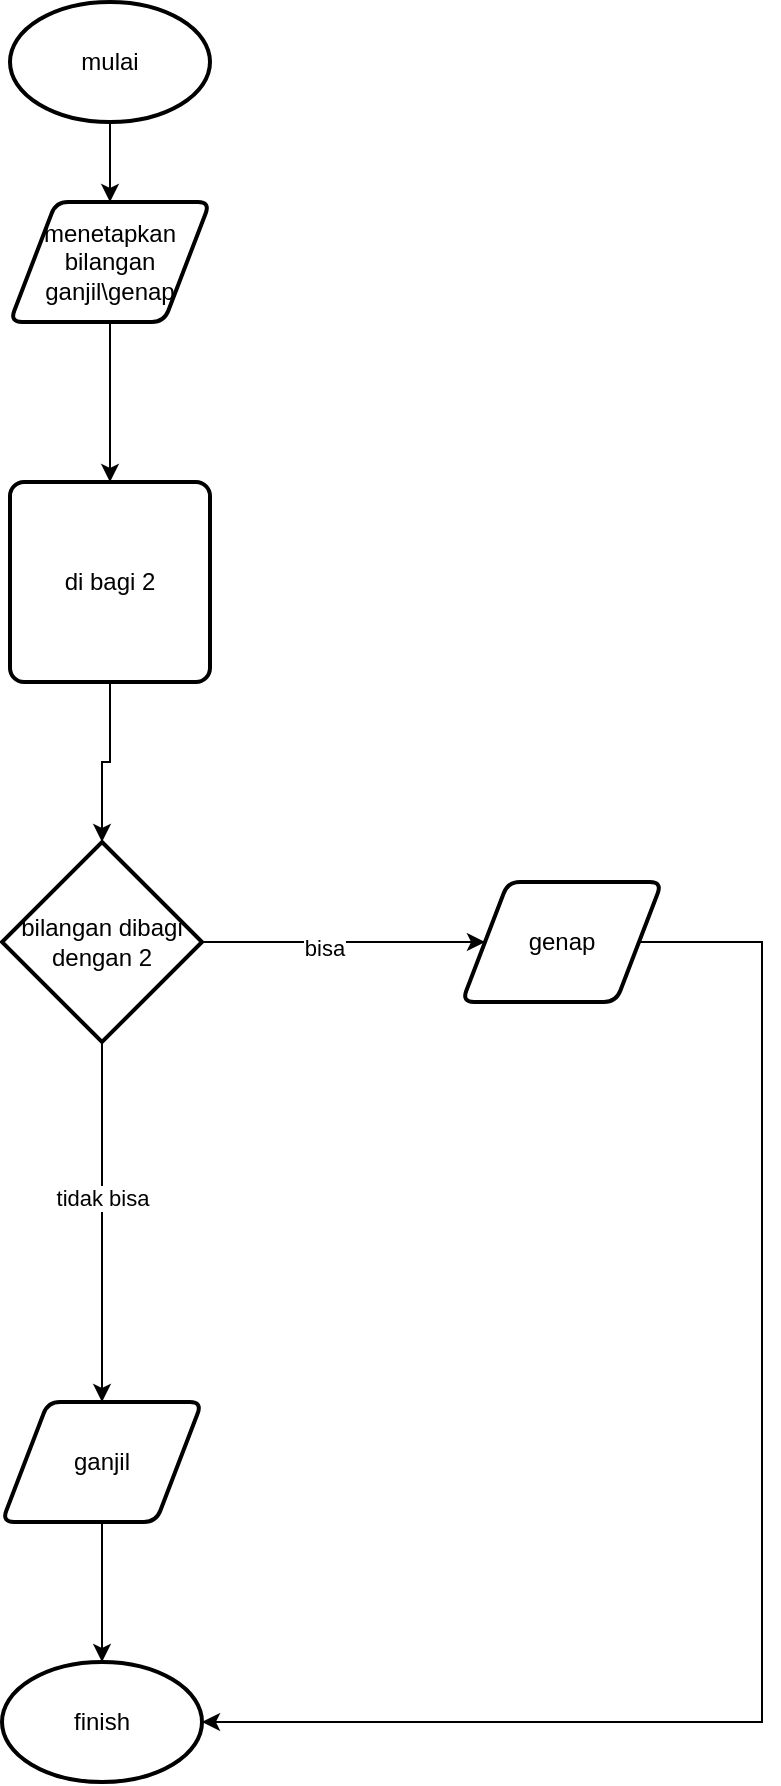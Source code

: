 <mxfile version="22.0.4" type="github">
  <diagram id="C5RBs43oDa-KdzZeNtuy" name="Page-1">
    <mxGraphModel dx="880" dy="425" grid="1" gridSize="10" guides="1" tooltips="1" connect="1" arrows="1" fold="1" page="1" pageScale="1" pageWidth="827" pageHeight="1169" math="0" shadow="0">
      <root>
        <mxCell id="WIyWlLk6GJQsqaUBKTNV-0" />
        <mxCell id="WIyWlLk6GJQsqaUBKTNV-1" parent="WIyWlLk6GJQsqaUBKTNV-0" />
        <mxCell id="y2BW1O-c0pxxsDkwY6be-8" style="edgeStyle=orthogonalEdgeStyle;rounded=0;orthogonalLoop=1;jettySize=auto;html=1;" edge="1" parent="WIyWlLk6GJQsqaUBKTNV-1" source="y2BW1O-c0pxxsDkwY6be-0">
          <mxGeometry relative="1" as="geometry">
            <mxPoint x="414" y="110" as="targetPoint" />
          </mxGeometry>
        </mxCell>
        <mxCell id="y2BW1O-c0pxxsDkwY6be-0" value="mulai" style="strokeWidth=2;html=1;shape=mxgraph.flowchart.start_1;whiteSpace=wrap;" vertex="1" parent="WIyWlLk6GJQsqaUBKTNV-1">
          <mxGeometry x="364" y="10" width="100" height="60" as="geometry" />
        </mxCell>
        <mxCell id="y2BW1O-c0pxxsDkwY6be-9" style="edgeStyle=orthogonalEdgeStyle;rounded=0;orthogonalLoop=1;jettySize=auto;html=1;entryX=0.5;entryY=0;entryDx=0;entryDy=0;" edge="1" parent="WIyWlLk6GJQsqaUBKTNV-1" source="y2BW1O-c0pxxsDkwY6be-1" target="y2BW1O-c0pxxsDkwY6be-2">
          <mxGeometry relative="1" as="geometry" />
        </mxCell>
        <mxCell id="y2BW1O-c0pxxsDkwY6be-1" value="menetapkan bilangan ganjil\genap" style="shape=parallelogram;html=1;strokeWidth=2;perimeter=parallelogramPerimeter;whiteSpace=wrap;rounded=1;arcSize=12;size=0.23;" vertex="1" parent="WIyWlLk6GJQsqaUBKTNV-1">
          <mxGeometry x="364" y="110" width="100" height="60" as="geometry" />
        </mxCell>
        <mxCell id="y2BW1O-c0pxxsDkwY6be-2" value="di bagi 2" style="rounded=1;whiteSpace=wrap;html=1;absoluteArcSize=1;arcSize=14;strokeWidth=2;" vertex="1" parent="WIyWlLk6GJQsqaUBKTNV-1">
          <mxGeometry x="364" y="250" width="100" height="100" as="geometry" />
        </mxCell>
        <mxCell id="y2BW1O-c0pxxsDkwY6be-11" style="edgeStyle=orthogonalEdgeStyle;rounded=0;orthogonalLoop=1;jettySize=auto;html=1;exitX=1;exitY=0.5;exitDx=0;exitDy=0;exitPerimeter=0;" edge="1" parent="WIyWlLk6GJQsqaUBKTNV-1" source="y2BW1O-c0pxxsDkwY6be-3" target="y2BW1O-c0pxxsDkwY6be-4">
          <mxGeometry relative="1" as="geometry" />
        </mxCell>
        <mxCell id="y2BW1O-c0pxxsDkwY6be-16" value="bisa" style="edgeLabel;html=1;align=center;verticalAlign=middle;resizable=0;points=[];" vertex="1" connectable="0" parent="y2BW1O-c0pxxsDkwY6be-11">
          <mxGeometry x="-0.138" y="-3" relative="1" as="geometry">
            <mxPoint as="offset" />
          </mxGeometry>
        </mxCell>
        <mxCell id="y2BW1O-c0pxxsDkwY6be-12" style="edgeStyle=orthogonalEdgeStyle;rounded=0;orthogonalLoop=1;jettySize=auto;html=1;exitX=0.5;exitY=1;exitDx=0;exitDy=0;exitPerimeter=0;" edge="1" parent="WIyWlLk6GJQsqaUBKTNV-1" source="y2BW1O-c0pxxsDkwY6be-3" target="y2BW1O-c0pxxsDkwY6be-6">
          <mxGeometry relative="1" as="geometry" />
        </mxCell>
        <mxCell id="y2BW1O-c0pxxsDkwY6be-15" value="tidak bisa" style="edgeLabel;html=1;align=center;verticalAlign=middle;resizable=0;points=[];" vertex="1" connectable="0" parent="y2BW1O-c0pxxsDkwY6be-12">
          <mxGeometry x="-0.133" relative="1" as="geometry">
            <mxPoint as="offset" />
          </mxGeometry>
        </mxCell>
        <mxCell id="y2BW1O-c0pxxsDkwY6be-3" value="bilangan dibagi dengan 2" style="strokeWidth=2;html=1;shape=mxgraph.flowchart.decision;whiteSpace=wrap;" vertex="1" parent="WIyWlLk6GJQsqaUBKTNV-1">
          <mxGeometry x="360" y="430" width="100" height="100" as="geometry" />
        </mxCell>
        <mxCell id="y2BW1O-c0pxxsDkwY6be-4" value="genap" style="shape=parallelogram;html=1;strokeWidth=2;perimeter=parallelogramPerimeter;whiteSpace=wrap;rounded=1;arcSize=12;size=0.23;" vertex="1" parent="WIyWlLk6GJQsqaUBKTNV-1">
          <mxGeometry x="590" y="450" width="100" height="60" as="geometry" />
        </mxCell>
        <mxCell id="y2BW1O-c0pxxsDkwY6be-5" value="finish" style="strokeWidth=2;html=1;shape=mxgraph.flowchart.start_1;whiteSpace=wrap;" vertex="1" parent="WIyWlLk6GJQsqaUBKTNV-1">
          <mxGeometry x="360" y="840" width="100" height="60" as="geometry" />
        </mxCell>
        <mxCell id="y2BW1O-c0pxxsDkwY6be-13" style="edgeStyle=orthogonalEdgeStyle;rounded=0;orthogonalLoop=1;jettySize=auto;html=1;exitX=0.5;exitY=1;exitDx=0;exitDy=0;" edge="1" parent="WIyWlLk6GJQsqaUBKTNV-1" source="y2BW1O-c0pxxsDkwY6be-6" target="y2BW1O-c0pxxsDkwY6be-5">
          <mxGeometry relative="1" as="geometry" />
        </mxCell>
        <mxCell id="y2BW1O-c0pxxsDkwY6be-6" value="ganjil" style="shape=parallelogram;html=1;strokeWidth=2;perimeter=parallelogramPerimeter;whiteSpace=wrap;rounded=1;arcSize=12;size=0.23;" vertex="1" parent="WIyWlLk6GJQsqaUBKTNV-1">
          <mxGeometry x="360" y="710" width="100" height="60" as="geometry" />
        </mxCell>
        <mxCell id="y2BW1O-c0pxxsDkwY6be-10" style="edgeStyle=orthogonalEdgeStyle;rounded=0;orthogonalLoop=1;jettySize=auto;html=1;exitX=0.5;exitY=1;exitDx=0;exitDy=0;entryX=0.5;entryY=0;entryDx=0;entryDy=0;entryPerimeter=0;" edge="1" parent="WIyWlLk6GJQsqaUBKTNV-1" source="y2BW1O-c0pxxsDkwY6be-2" target="y2BW1O-c0pxxsDkwY6be-3">
          <mxGeometry relative="1" as="geometry" />
        </mxCell>
        <mxCell id="y2BW1O-c0pxxsDkwY6be-14" style="edgeStyle=orthogonalEdgeStyle;rounded=0;orthogonalLoop=1;jettySize=auto;html=1;exitX=1;exitY=0.5;exitDx=0;exitDy=0;entryX=1;entryY=0.5;entryDx=0;entryDy=0;entryPerimeter=0;" edge="1" parent="WIyWlLk6GJQsqaUBKTNV-1" source="y2BW1O-c0pxxsDkwY6be-4" target="y2BW1O-c0pxxsDkwY6be-5">
          <mxGeometry relative="1" as="geometry">
            <Array as="points">
              <mxPoint x="740" y="480" />
              <mxPoint x="740" y="870" />
            </Array>
          </mxGeometry>
        </mxCell>
      </root>
    </mxGraphModel>
  </diagram>
</mxfile>
